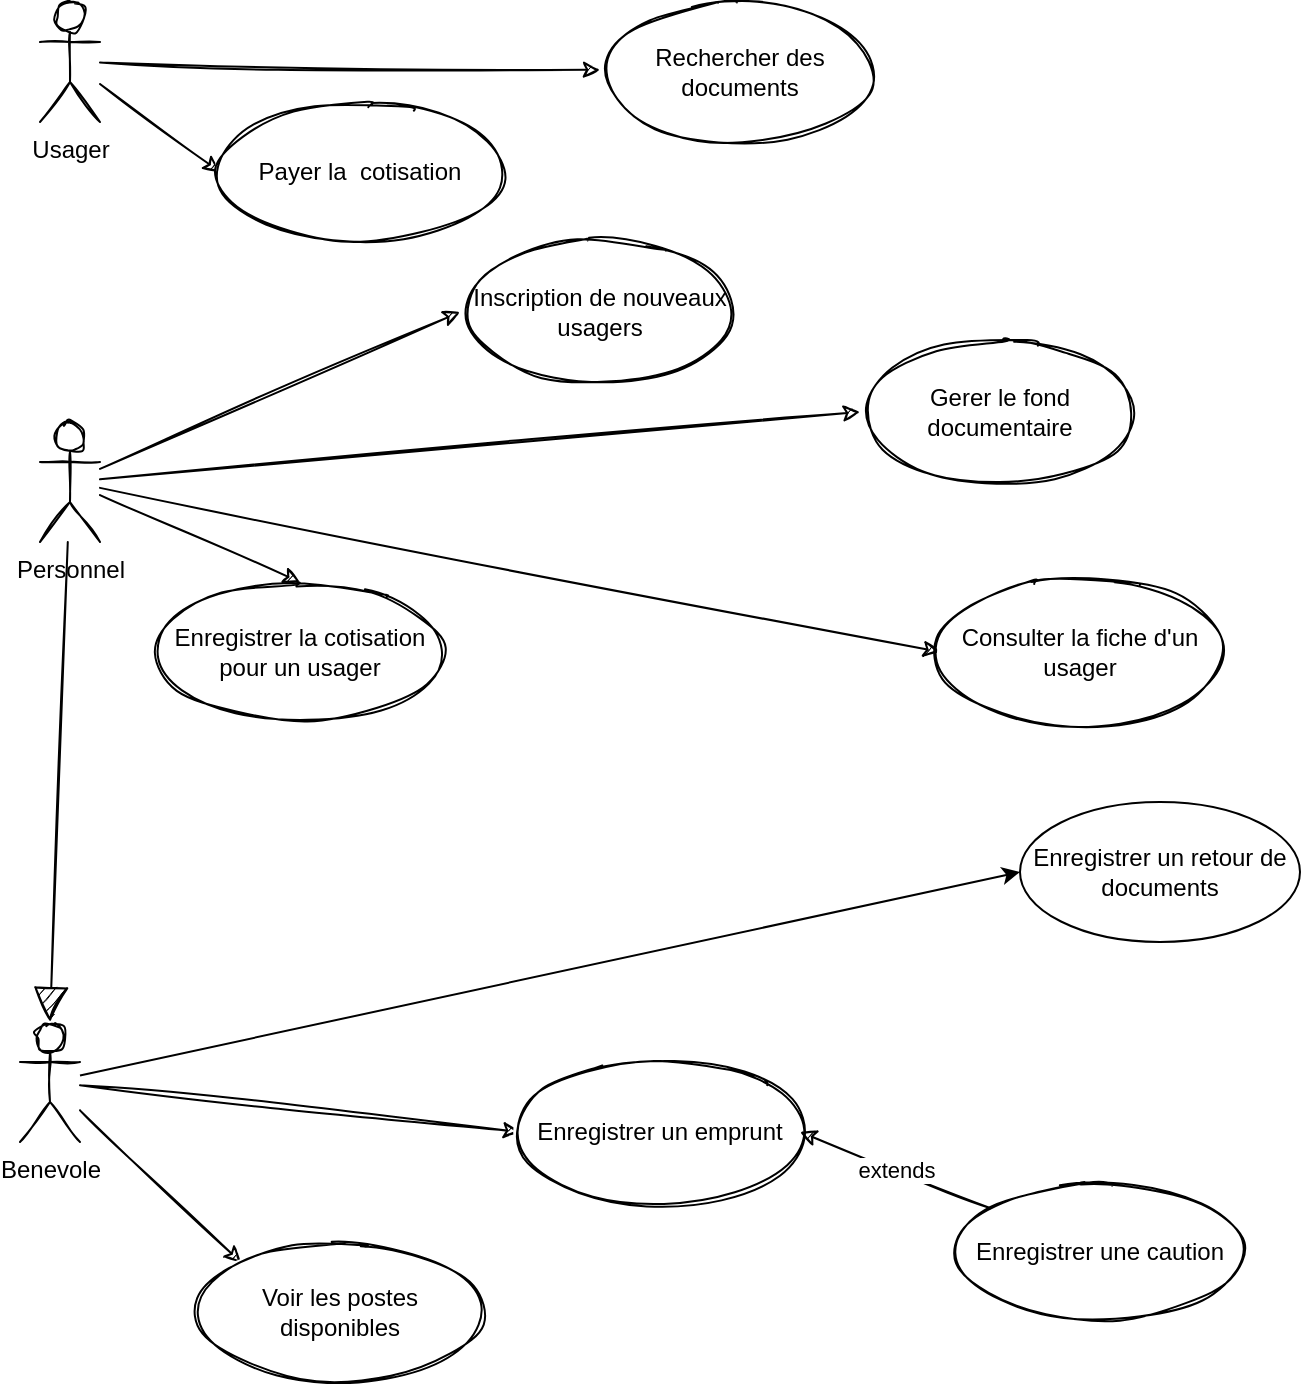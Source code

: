 <mxfile>
    <diagram id="DA04OF4BEYIk8r0q3-P3" name="Page-1">
        <mxGraphModel dx="857" dy="617" grid="1" gridSize="10" guides="1" tooltips="1" connect="1" arrows="1" fold="1" page="1" pageScale="1" pageWidth="827" pageHeight="1169" math="0" shadow="0">
            <root>
                <mxCell id="0"/>
                <mxCell id="1" parent="0"/>
                <mxCell id="84" style="rounded=0;sketch=1;orthogonalLoop=1;jettySize=auto;html=1;" edge="1" parent="1" source="86" target="97">
                    <mxGeometry relative="1" as="geometry"/>
                </mxCell>
                <mxCell id="85" style="edgeStyle=none;rounded=0;sketch=1;orthogonalLoop=1;jettySize=auto;html=1;entryX=0;entryY=0.5;entryDx=0;entryDy=0;endArrow=classic;endFill=1;endSize=6;" edge="1" parent="1" source="86" target="105">
                    <mxGeometry relative="1" as="geometry"/>
                </mxCell>
                <mxCell id="86" value="Usager" style="shape=umlActor;verticalLabelPosition=bottom;verticalAlign=top;html=1;sketch=1;" vertex="1" parent="1">
                    <mxGeometry x="80" y="30" width="30" height="60" as="geometry"/>
                </mxCell>
                <mxCell id="87" style="edgeStyle=none;rounded=0;sketch=1;orthogonalLoop=1;jettySize=auto;html=1;entryX=0;entryY=0.5;entryDx=0;entryDy=0;" edge="1" parent="1" source="90" target="100">
                    <mxGeometry relative="1" as="geometry"/>
                </mxCell>
                <mxCell id="88" style="edgeStyle=none;rounded=0;sketch=1;orthogonalLoop=1;jettySize=auto;html=1;entryX=0;entryY=0;entryDx=0;entryDy=0;endArrow=classic;endFill=1;endSize=6;" edge="1" parent="1" source="90" target="106">
                    <mxGeometry relative="1" as="geometry"/>
                </mxCell>
                <mxCell id="89" style="edgeStyle=none;html=1;entryX=0;entryY=0.5;entryDx=0;entryDy=0;" edge="1" parent="1" source="90" target="107">
                    <mxGeometry relative="1" as="geometry"/>
                </mxCell>
                <mxCell id="90" value="Benevole" style="shape=umlActor;verticalLabelPosition=bottom;verticalAlign=top;html=1;sketch=1;" vertex="1" parent="1">
                    <mxGeometry x="70" y="540" width="30" height="60" as="geometry"/>
                </mxCell>
                <mxCell id="91" style="edgeStyle=none;rounded=0;sketch=1;orthogonalLoop=1;jettySize=auto;html=1;entryX=0;entryY=0.5;entryDx=0;entryDy=0;" edge="1" parent="1" source="96" target="98">
                    <mxGeometry relative="1" as="geometry"/>
                </mxCell>
                <mxCell id="92" style="edgeStyle=none;rounded=0;sketch=1;orthogonalLoop=1;jettySize=auto;html=1;entryX=0;entryY=0.5;entryDx=0;entryDy=0;" edge="1" parent="1" source="96" target="99">
                    <mxGeometry relative="1" as="geometry"/>
                </mxCell>
                <mxCell id="93" style="edgeStyle=none;rounded=0;sketch=1;orthogonalLoop=1;jettySize=auto;html=1;entryX=0;entryY=0.5;entryDx=0;entryDy=0;" edge="1" parent="1" source="96" target="101">
                    <mxGeometry relative="1" as="geometry"/>
                </mxCell>
                <mxCell id="94" style="edgeStyle=none;rounded=0;sketch=1;orthogonalLoop=1;jettySize=auto;html=1;entryX=0.5;entryY=0;entryDx=0;entryDy=0;endArrow=classic;endFill=1;endSize=6;" edge="1" parent="1" source="96" target="104">
                    <mxGeometry relative="1" as="geometry"/>
                </mxCell>
                <mxCell id="95" style="edgeStyle=none;rounded=0;sketch=1;orthogonalLoop=1;jettySize=auto;html=1;entryX=0.5;entryY=0;entryDx=0;entryDy=0;entryPerimeter=0;endArrow=block;endFill=1;endSize=15;" edge="1" parent="1" source="96" target="90">
                    <mxGeometry relative="1" as="geometry"/>
                </mxCell>
                <mxCell id="96" value="&lt;div&gt;Personnel&lt;/div&gt;" style="shape=umlActor;verticalLabelPosition=bottom;verticalAlign=top;html=1;sketch=1;" vertex="1" parent="1">
                    <mxGeometry x="80" y="240" width="30" height="60" as="geometry"/>
                </mxCell>
                <mxCell id="97" value="Rechercher des documents" style="ellipse;whiteSpace=wrap;html=1;sketch=1;" vertex="1" parent="1">
                    <mxGeometry x="360" y="30" width="140" height="70" as="geometry"/>
                </mxCell>
                <mxCell id="98" value="Inscription de nouveaux usagers" style="ellipse;whiteSpace=wrap;html=1;sketch=1;" vertex="1" parent="1">
                    <mxGeometry x="290" y="150" width="140" height="70" as="geometry"/>
                </mxCell>
                <mxCell id="99" value="Gerer le fond documentaire" style="ellipse;whiteSpace=wrap;html=1;sketch=1;" vertex="1" parent="1">
                    <mxGeometry x="490" y="200" width="140" height="70" as="geometry"/>
                </mxCell>
                <mxCell id="100" value="Enregistrer un emprunt" style="ellipse;whiteSpace=wrap;html=1;sketch=1;" vertex="1" parent="1">
                    <mxGeometry x="320" y="560" width="140" height="70" as="geometry"/>
                </mxCell>
                <mxCell id="101" value="Consulter la fiche d'un usager" style="ellipse;whiteSpace=wrap;html=1;sketch=1;" vertex="1" parent="1">
                    <mxGeometry x="530" y="320" width="140" height="70" as="geometry"/>
                </mxCell>
                <mxCell id="102" value="extends" style="edgeStyle=none;rounded=0;sketch=1;orthogonalLoop=1;jettySize=auto;html=1;entryX=1;entryY=0.5;entryDx=0;entryDy=0;" edge="1" parent="1" source="103" target="100">
                    <mxGeometry relative="1" as="geometry"/>
                </mxCell>
                <mxCell id="103" value="Enregistrer une caution" style="ellipse;whiteSpace=wrap;html=1;sketch=1;" vertex="1" parent="1">
                    <mxGeometry x="540" y="620" width="140" height="70" as="geometry"/>
                </mxCell>
                <mxCell id="104" value="Enregistrer la cotisation pour un usager" style="ellipse;whiteSpace=wrap;html=1;sketch=1;" vertex="1" parent="1">
                    <mxGeometry x="140" y="320" width="140" height="70" as="geometry"/>
                </mxCell>
                <mxCell id="105" value="Payer la&amp;nbsp; cotisation" style="ellipse;whiteSpace=wrap;html=1;sketch=1;" vertex="1" parent="1">
                    <mxGeometry x="170" y="80" width="140" height="70" as="geometry"/>
                </mxCell>
                <mxCell id="106" value="Voir les postes disponibles" style="ellipse;whiteSpace=wrap;html=1;sketch=1;" vertex="1" parent="1">
                    <mxGeometry x="160" y="650" width="140" height="70" as="geometry"/>
                </mxCell>
                <mxCell id="107" value="Enregistrer un retour de documents" style="ellipse;whiteSpace=wrap;html=1;" vertex="1" parent="1">
                    <mxGeometry x="570" y="430" width="140" height="70" as="geometry"/>
                </mxCell>
            </root>
        </mxGraphModel>
    </diagram>
</mxfile>